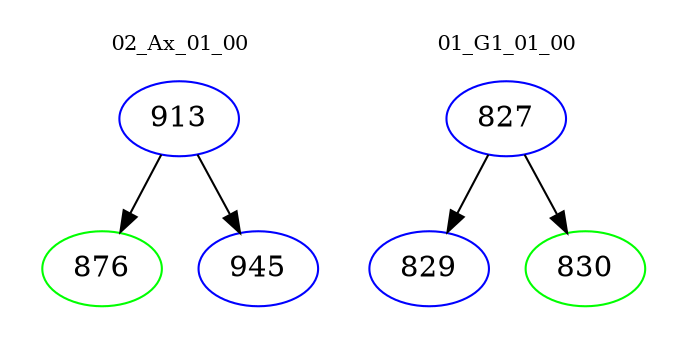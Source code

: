 digraph{
subgraph cluster_0 {
color = white
label = "02_Ax_01_00";
fontsize=10;
T0_913 [label="913", color="blue"]
T0_913 -> T0_876 [color="black"]
T0_876 [label="876", color="green"]
T0_913 -> T0_945 [color="black"]
T0_945 [label="945", color="blue"]
}
subgraph cluster_1 {
color = white
label = "01_G1_01_00";
fontsize=10;
T1_827 [label="827", color="blue"]
T1_827 -> T1_829 [color="black"]
T1_829 [label="829", color="blue"]
T1_827 -> T1_830 [color="black"]
T1_830 [label="830", color="green"]
}
}
